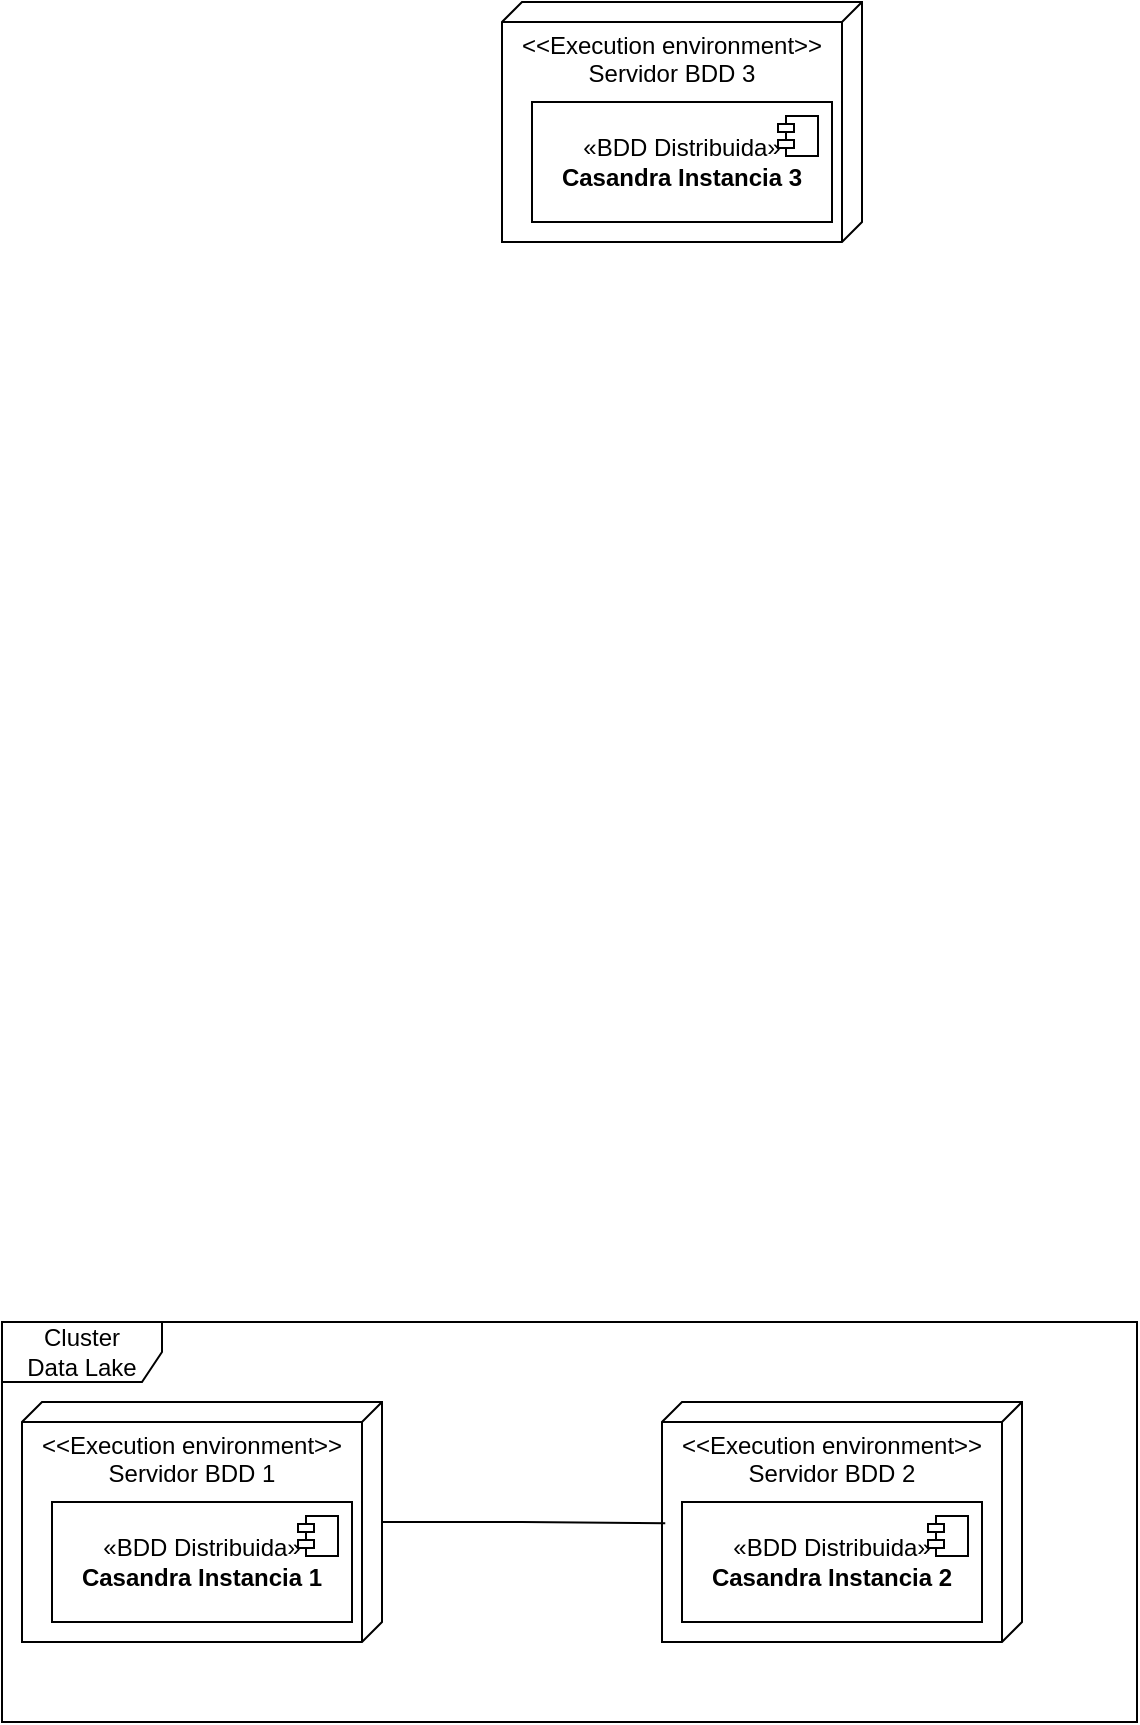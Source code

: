 <mxfile version="24.8.6">
  <diagram name="Page-1" id="y1c4eyKBUa124X-FBVNv">
    <mxGraphModel dx="1229" dy="-327" grid="1" gridSize="10" guides="1" tooltips="1" connect="1" arrows="1" fold="1" page="1" pageScale="1" pageWidth="850" pageHeight="1100" math="0" shadow="0">
      <root>
        <mxCell id="0" />
        <mxCell id="1" parent="0" />
        <mxCell id="7zAyCkLfigg8KszY0pPc-1" value="&amp;lt;&amp;lt;Execution environment&amp;gt;&amp;gt;&lt;div&gt;&lt;div&gt;Servidor BDD 1&lt;/div&gt;&lt;/div&gt;" style="verticalAlign=top;align=center;spacingTop=8;spacingLeft=2;spacingRight=12;shape=cube;size=10;direction=south;fontStyle=0;html=1;whiteSpace=wrap;" vertex="1" parent="1">
          <mxGeometry x="170" y="2040" width="180" height="120" as="geometry" />
        </mxCell>
        <mxCell id="7zAyCkLfigg8KszY0pPc-2" value="«BDD Distribuida»&lt;br&gt;&lt;b&gt;Casandra Instancia 1&lt;/b&gt;" style="html=1;dropTarget=0;whiteSpace=wrap;" vertex="1" parent="1">
          <mxGeometry x="185" y="2090" width="150" height="60" as="geometry" />
        </mxCell>
        <mxCell id="7zAyCkLfigg8KszY0pPc-3" value="" style="shape=module;jettyWidth=8;jettyHeight=4;" vertex="1" parent="7zAyCkLfigg8KszY0pPc-2">
          <mxGeometry x="1" width="20" height="20" relative="1" as="geometry">
            <mxPoint x="-27" y="7" as="offset" />
          </mxGeometry>
        </mxCell>
        <mxCell id="7zAyCkLfigg8KszY0pPc-4" value="&amp;lt;&amp;lt;Execution environment&amp;gt;&amp;gt;&lt;div&gt;&lt;div&gt;Servidor BDD 2&lt;/div&gt;&lt;/div&gt;" style="verticalAlign=top;align=center;spacingTop=8;spacingLeft=2;spacingRight=12;shape=cube;size=10;direction=south;fontStyle=0;html=1;whiteSpace=wrap;" vertex="1" parent="1">
          <mxGeometry x="490" y="2040" width="180" height="120" as="geometry" />
        </mxCell>
        <mxCell id="7zAyCkLfigg8KszY0pPc-5" value="«BDD Distribuida»&lt;br&gt;&lt;b&gt;Casandra Instancia 2&lt;/b&gt;" style="html=1;dropTarget=0;whiteSpace=wrap;" vertex="1" parent="1">
          <mxGeometry x="500" y="2090" width="150" height="60" as="geometry" />
        </mxCell>
        <mxCell id="7zAyCkLfigg8KszY0pPc-6" value="" style="shape=module;jettyWidth=8;jettyHeight=4;" vertex="1" parent="7zAyCkLfigg8KszY0pPc-5">
          <mxGeometry x="1" width="20" height="20" relative="1" as="geometry">
            <mxPoint x="-27" y="7" as="offset" />
          </mxGeometry>
        </mxCell>
        <mxCell id="7zAyCkLfigg8KszY0pPc-7" value="&amp;lt;&amp;lt;Execution environment&amp;gt;&amp;gt;&lt;div&gt;&lt;div&gt;Servidor BDD 3&lt;/div&gt;&lt;/div&gt;" style="verticalAlign=top;align=center;spacingTop=8;spacingLeft=2;spacingRight=12;shape=cube;size=10;direction=south;fontStyle=0;html=1;whiteSpace=wrap;" vertex="1" parent="1">
          <mxGeometry x="410" y="1340" width="180" height="120" as="geometry" />
        </mxCell>
        <mxCell id="7zAyCkLfigg8KszY0pPc-8" value="«BDD Distribuida»&lt;br&gt;&lt;b&gt;Casandra Instancia 3&lt;/b&gt;" style="html=1;dropTarget=0;whiteSpace=wrap;" vertex="1" parent="1">
          <mxGeometry x="425" y="1390" width="150" height="60" as="geometry" />
        </mxCell>
        <mxCell id="7zAyCkLfigg8KszY0pPc-9" value="" style="shape=module;jettyWidth=8;jettyHeight=4;" vertex="1" parent="7zAyCkLfigg8KszY0pPc-8">
          <mxGeometry x="1" width="20" height="20" relative="1" as="geometry">
            <mxPoint x="-27" y="7" as="offset" />
          </mxGeometry>
        </mxCell>
        <mxCell id="7zAyCkLfigg8KszY0pPc-10" style="edgeStyle=orthogonalEdgeStyle;rounded=0;orthogonalLoop=1;jettySize=auto;html=1;entryX=0.505;entryY=0.991;entryDx=0;entryDy=0;entryPerimeter=0;endArrow=none;endFill=0;" edge="1" parent="1" source="7zAyCkLfigg8KszY0pPc-1" target="7zAyCkLfigg8KszY0pPc-4">
          <mxGeometry relative="1" as="geometry" />
        </mxCell>
        <mxCell id="7zAyCkLfigg8KszY0pPc-13" value="Cluster&lt;div&gt;Data Lake&lt;/div&gt;" style="shape=umlFrame;whiteSpace=wrap;html=1;pointerEvents=0;width=80;height=30;" vertex="1" parent="1">
          <mxGeometry x="160" y="2000" width="567.5" height="200" as="geometry" />
        </mxCell>
      </root>
    </mxGraphModel>
  </diagram>
</mxfile>
